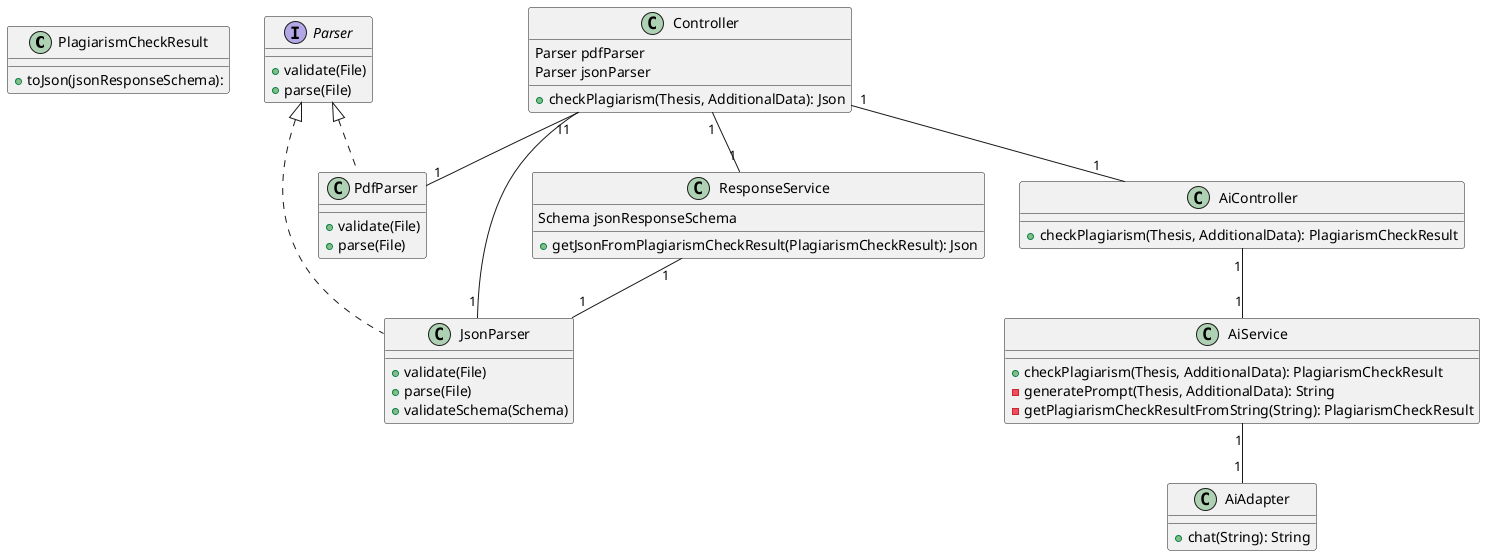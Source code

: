 @startuml Klassendiagramm
class PlagiarismCheckResult {
    +toJson(jsonResponseSchema):
}

interface Parser {
    +validate(File)
    +parse(File)
}

class PdfParser implements Parser {
    +validate(File)
    +parse(File)
}

class JsonParser implements Parser {
    +validate(File)
    +parse(File)
    +validateSchema(Schema)
}

class Controller {
    Parser pdfParser
    Parser jsonParser
    +checkPlagiarism(Thesis, AdditionalData): Json
}

class AiController {
    +checkPlagiarism(Thesis, AdditionalData): PlagiarismCheckResult
}

class AiService {
    +checkPlagiarism(Thesis, AdditionalData): PlagiarismCheckResult
    -generatePrompt(Thesis, AdditionalData): String
    -getPlagiarismCheckResultFromString(String): PlagiarismCheckResult
}

class AiAdapter {
    +chat(String): String
}

class ResponseService {
    Schema jsonResponseSchema
    +getJsonFromPlagiarismCheckResult(PlagiarismCheckResult): Json
}

Controller "1" -- "1" PdfParser
Controller "1" -- "1" JsonParser
Controller "1" -- "1" AiController
AiController "1" -- "1" AiService
AiService "1" -- "1" AiAdapter
Controller "1" -- "1" ResponseService
ResponseService "1" -- "1" JsonParser
@enduml
